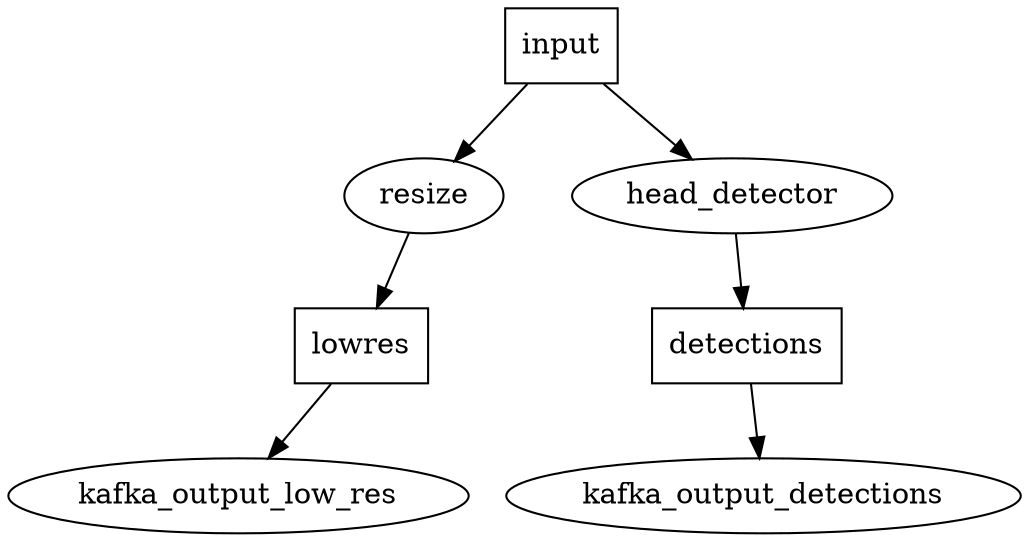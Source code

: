 digraph {
  input [shape=box];
  lowres [shape=box];
  detections [shape=box];
  
  input -> resize -> lowres;
  input -> head_detector -> detections;
  lowres -> kafka_output_low_res;
  detections -> kafka_output_detections;
}

